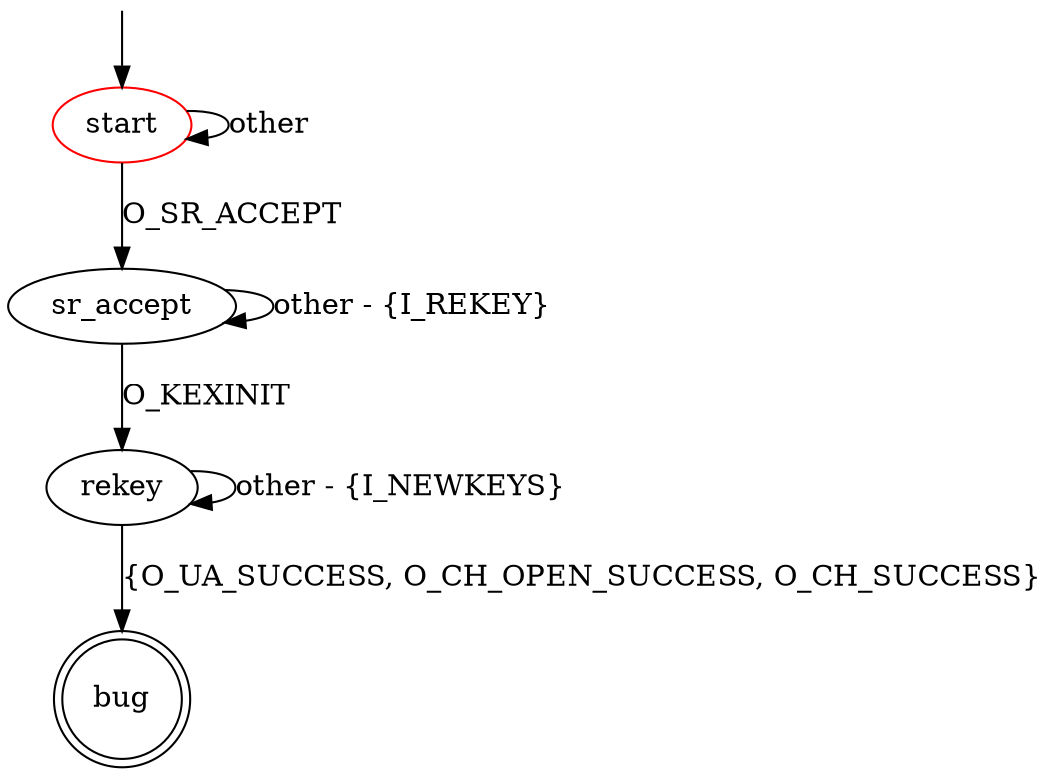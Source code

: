 digraph G {
label=""
start [color="red"]
bug [shape="doublecircle"]

start -> sr_accept [label="O_SR_ACCEPT"]
start -> start [label="other"]
sr_accept -> rekey [label="O_KEXINIT"]
sr_accept -> sr_accept [label="other - {I_REKEY}"]
rekey -> bug [label="{O_UA_SUCCESS, O_CH_OPEN_SUCCESS, O_CH_SUCCESS}"]
rekey -> rekey [label="other - {I_NEWKEYS}"]

__start0 [label="" shape="none" width="0" height="0"];
__start0 -> start;
}
